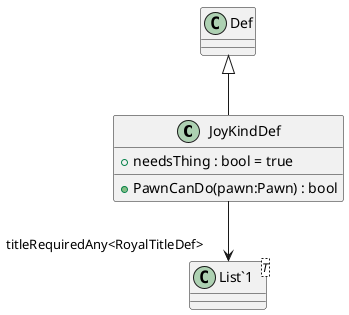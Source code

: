 @startuml
class JoyKindDef {
    + needsThing : bool = true
    + PawnCanDo(pawn:Pawn) : bool
}
class "List`1"<T> {
}
Def <|-- JoyKindDef
JoyKindDef --> "titleRequiredAny<RoyalTitleDef>" "List`1"
@enduml
